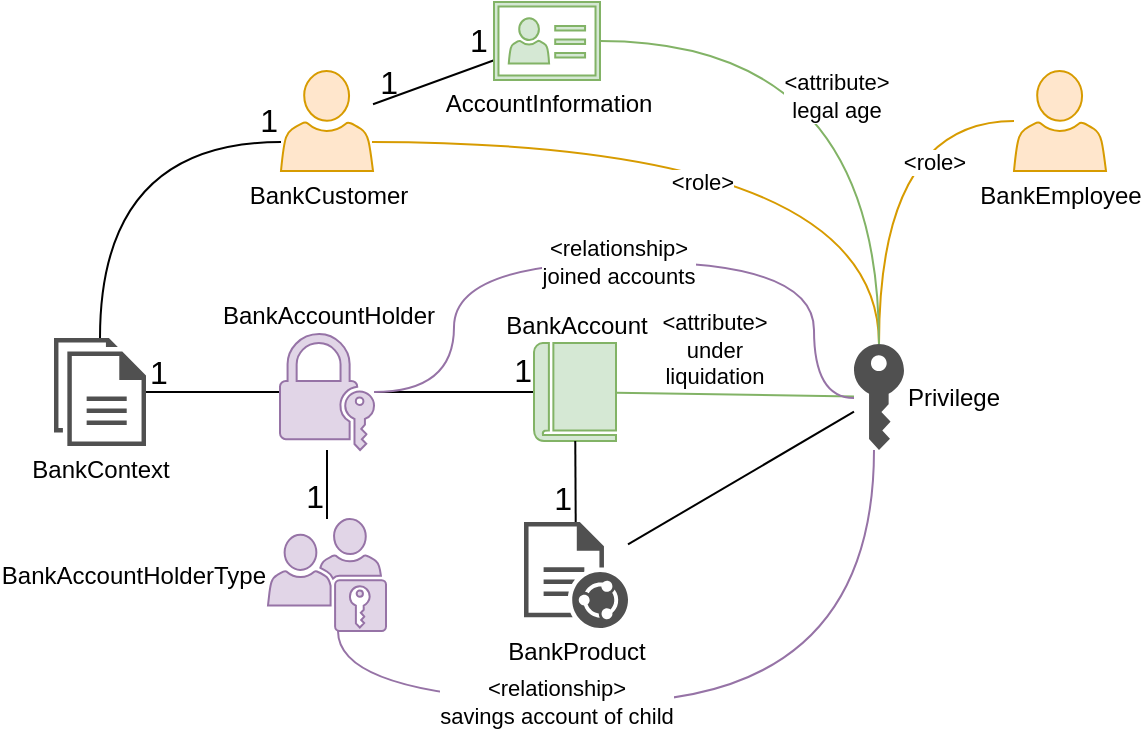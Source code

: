 <mxfile version="24.6.4" type="device">
  <diagram name="Page-1" id="b520641d-4fe3-3701-9064-5fc419738815">
    <mxGraphModel dx="599" dy="965" grid="1" gridSize="10" guides="1" tooltips="0" connect="1" arrows="1" fold="1" page="1" pageScale="1" pageWidth="1100" pageHeight="850" background="none" math="1" shadow="0">
      <root>
        <mxCell id="0" />
        <mxCell id="1" parent="0" />
        <mxCell id="xqFDO-GilH0IYdXBh0oD-54" value="" style="endArrow=none;html=1;rounded=0;edgeStyle=orthogonalEdgeStyle;curved=1;fillColor=#e1d5e7;strokeColor=#9673a6;" parent="1" source="xqFDO-GilH0IYdXBh0oD-59" target="xqFDO-GilH0IYdXBh0oD-60" edge="1">
          <mxGeometry relative="1" as="geometry">
            <mxPoint x="261.524" y="578.0" as="sourcePoint" />
            <mxPoint x="595" y="543.5" as="targetPoint" />
            <Array as="points">
              <mxPoint x="262" y="550" />
              <mxPoint x="530" y="550" />
            </Array>
          </mxGeometry>
        </mxCell>
        <mxCell id="xqFDO-GilH0IYdXBh0oD-73" value="&amp;lt;relationship&amp;gt;&lt;br&gt;savings account of child" style="edgeLabel;html=1;align=center;verticalAlign=middle;resizable=0;points=[];" parent="xqFDO-GilH0IYdXBh0oD-54" vertex="1" connectable="0">
          <mxGeometry x="-0.529" y="4" relative="1" as="geometry">
            <mxPoint x="43" y="4" as="offset" />
          </mxGeometry>
        </mxCell>
        <mxCell id="xqFDO-GilH0IYdXBh0oD-2" value="BankContext" style="sketch=0;pointerEvents=1;shadow=0;dashed=0;html=1;labelPosition=center;verticalLabelPosition=bottom;verticalAlign=top;outlineConnect=0;align=center;shape=mxgraph.office.concepts.documents;spacing=0;strokeColor=none;fillColor=#505050;" parent="1" vertex="1">
          <mxGeometry x="120" y="368" width="46" height="54" as="geometry" />
        </mxCell>
        <mxCell id="xqFDO-GilH0IYdXBh0oD-21" value="" style="endArrow=none;html=1;rounded=0;edgeStyle=orthogonalEdgeStyle;curved=1;" parent="1" source="xqFDO-GilH0IYdXBh0oD-2" target="xqFDO-GilH0IYdXBh0oD-45" edge="1">
          <mxGeometry relative="1" as="geometry">
            <mxPoint x="229.5" y="286.5" as="sourcePoint" />
            <mxPoint x="227" y="223.12" as="targetPoint" />
            <Array as="points">
              <mxPoint x="143" y="270" />
            </Array>
          </mxGeometry>
        </mxCell>
        <mxCell id="xqFDO-GilH0IYdXBh0oD-23" value="1" style="resizable=0;html=1;whiteSpace=wrap;align=right;verticalAlign=bottom;fontSize=16;" parent="xqFDO-GilH0IYdXBh0oD-21" connectable="0" vertex="1">
          <mxGeometry x="1" relative="1" as="geometry" />
        </mxCell>
        <mxCell id="xqFDO-GilH0IYdXBh0oD-27" value="" style="endArrow=none;html=1;rounded=0;" parent="1" source="xqFDO-GilH0IYdXBh0oD-43" target="xqFDO-GilH0IYdXBh0oD-45" edge="1">
          <mxGeometry relative="1" as="geometry">
            <mxPoint x="374" y="211" as="sourcePoint" />
            <mxPoint x="286" y="205" as="targetPoint" />
          </mxGeometry>
        </mxCell>
        <mxCell id="xqFDO-GilH0IYdXBh0oD-28" value="1" style="resizable=0;html=1;whiteSpace=wrap;align=left;verticalAlign=bottom;fontSize=16;" parent="xqFDO-GilH0IYdXBh0oD-27" connectable="0" vertex="1">
          <mxGeometry x="-1" relative="1" as="geometry">
            <mxPoint x="-14" y="1" as="offset" />
          </mxGeometry>
        </mxCell>
        <mxCell id="xqFDO-GilH0IYdXBh0oD-29" value="1" style="resizable=0;html=1;whiteSpace=wrap;align=right;verticalAlign=bottom;fontSize=16;" parent="xqFDO-GilH0IYdXBh0oD-27" connectable="0" vertex="1">
          <mxGeometry x="1" relative="1" as="geometry">
            <mxPoint x="14" as="offset" />
          </mxGeometry>
        </mxCell>
        <mxCell id="xqFDO-GilH0IYdXBh0oD-30" value="" style="endArrow=none;html=1;rounded=0;" parent="1" source="xqFDO-GilH0IYdXBh0oD-2" target="xqFDO-GilH0IYdXBh0oD-61" edge="1">
          <mxGeometry relative="1" as="geometry">
            <mxPoint x="230" y="300" as="sourcePoint" />
            <mxPoint x="227" y="390.073" as="targetPoint" />
          </mxGeometry>
        </mxCell>
        <mxCell id="xqFDO-GilH0IYdXBh0oD-31" value="1" style="resizable=0;html=1;whiteSpace=wrap;align=left;verticalAlign=bottom;fontSize=16;" parent="xqFDO-GilH0IYdXBh0oD-30" connectable="0" vertex="1">
          <mxGeometry x="-1" relative="1" as="geometry">
            <mxPoint y="1" as="offset" />
          </mxGeometry>
        </mxCell>
        <mxCell id="xqFDO-GilH0IYdXBh0oD-33" value="" style="endArrow=none;html=1;rounded=0;" parent="1" source="xqFDO-GilH0IYdXBh0oD-61" target="xqFDO-GilH0IYdXBh0oD-39" edge="1">
          <mxGeometry relative="1" as="geometry">
            <mxPoint x="286" y="397" as="sourcePoint" />
            <mxPoint x="380" y="368" as="targetPoint" />
          </mxGeometry>
        </mxCell>
        <mxCell id="xqFDO-GilH0IYdXBh0oD-35" value="1" style="resizable=0;html=1;whiteSpace=wrap;align=right;verticalAlign=bottom;fontSize=16;" parent="xqFDO-GilH0IYdXBh0oD-33" connectable="0" vertex="1">
          <mxGeometry x="1" relative="1" as="geometry">
            <mxPoint as="offset" />
          </mxGeometry>
        </mxCell>
        <mxCell id="xqFDO-GilH0IYdXBh0oD-38" value="BankProduct" style="sketch=0;pointerEvents=1;shadow=0;dashed=0;html=1;strokeColor=none;fillColor=#505050;labelPosition=center;verticalLabelPosition=bottom;verticalAlign=top;outlineConnect=0;align=center;shape=mxgraph.office.concepts.document_shared;spacing=0;" parent="1" vertex="1">
          <mxGeometry x="355" y="460" width="52" height="53" as="geometry" />
        </mxCell>
        <mxCell id="xqFDO-GilH0IYdXBh0oD-39" value="BankAccount" style="sketch=0;pointerEvents=1;shadow=0;dashed=0;html=1;strokeColor=#82b366;fillColor=#d5e8d4;labelPosition=center;verticalLabelPosition=top;verticalAlign=bottom;outlineConnect=0;align=center;shape=mxgraph.office.concepts.book_journal;" parent="1" vertex="1">
          <mxGeometry x="360" y="370.5" width="41" height="49" as="geometry" />
        </mxCell>
        <mxCell id="xqFDO-GilH0IYdXBh0oD-40" value="" style="endArrow=none;html=1;rounded=0;" parent="1" source="xqFDO-GilH0IYdXBh0oD-39" target="xqFDO-GilH0IYdXBh0oD-38" edge="1">
          <mxGeometry relative="1" as="geometry">
            <mxPoint x="270" y="460" as="sourcePoint" />
            <mxPoint x="373" y="460" as="targetPoint" />
          </mxGeometry>
        </mxCell>
        <mxCell id="xqFDO-GilH0IYdXBh0oD-42" value="1" style="resizable=0;html=1;whiteSpace=wrap;align=right;verticalAlign=bottom;fontSize=16;" parent="xqFDO-GilH0IYdXBh0oD-40" connectable="0" vertex="1">
          <mxGeometry x="1" relative="1" as="geometry">
            <mxPoint as="offset" />
          </mxGeometry>
        </mxCell>
        <mxCell id="xqFDO-GilH0IYdXBh0oD-43" value="AccountInformation" style="sketch=0;pointerEvents=1;shadow=0;dashed=0;html=1;strokeColor=#82b366;fillColor=#d5e8d4;labelPosition=center;verticalLabelPosition=bottom;verticalAlign=top;outlineConnect=0;align=center;shape=mxgraph.office.concepts.contacts;spacing=0;" parent="1" vertex="1">
          <mxGeometry x="340" y="200" width="53" height="39" as="geometry" />
        </mxCell>
        <mxCell id="xqFDO-GilH0IYdXBh0oD-45" value="BankCustomer" style="sketch=0;pointerEvents=1;shadow=0;dashed=0;html=1;strokeColor=#d79b00;fillColor=#ffe6cc;labelPosition=center;verticalLabelPosition=bottom;verticalAlign=top;outlineConnect=0;align=center;shape=mxgraph.office.users.user;spacing=0;" parent="1" vertex="1">
          <mxGeometry x="233.5" y="234.5" width="46" height="50" as="geometry" />
        </mxCell>
        <mxCell id="xqFDO-GilH0IYdXBh0oD-47" value="" style="endArrow=none;html=1;rounded=0;" parent="1" source="xqFDO-GilH0IYdXBh0oD-61" target="xqFDO-GilH0IYdXBh0oD-59" edge="1">
          <mxGeometry relative="1" as="geometry">
            <mxPoint x="256.5" y="425" as="sourcePoint" />
            <mxPoint x="256.5" y="460" as="targetPoint" />
          </mxGeometry>
        </mxCell>
        <mxCell id="xqFDO-GilH0IYdXBh0oD-48" value="1" style="resizable=0;html=1;whiteSpace=wrap;align=right;verticalAlign=bottom;fontSize=16;" parent="xqFDO-GilH0IYdXBh0oD-47" connectable="0" vertex="1">
          <mxGeometry x="1" relative="1" as="geometry">
            <mxPoint as="offset" />
          </mxGeometry>
        </mxCell>
        <mxCell id="xqFDO-GilH0IYdXBh0oD-50" value="" style="endArrow=none;html=1;rounded=0;fillColor=#d5e8d4;strokeColor=#82b366;" parent="1" source="xqFDO-GilH0IYdXBh0oD-39" target="xqFDO-GilH0IYdXBh0oD-60" edge="1">
          <mxGeometry relative="1" as="geometry">
            <mxPoint x="391" y="432" as="sourcePoint" />
            <mxPoint x="550" y="397" as="targetPoint" />
          </mxGeometry>
        </mxCell>
        <mxCell id="xqFDO-GilH0IYdXBh0oD-72" value="&amp;lt;attribute&amp;gt;&lt;br&gt;under&lt;br&gt;liquidation" style="edgeLabel;html=1;align=center;verticalAlign=bottom;resizable=0;points=[];labelBackgroundColor=default;labelPosition=center;verticalLabelPosition=top;" parent="xqFDO-GilH0IYdXBh0oD-50" vertex="1" connectable="0">
          <mxGeometry x="-0.037" y="1" relative="1" as="geometry">
            <mxPoint x="-9" as="offset" />
          </mxGeometry>
        </mxCell>
        <mxCell id="xqFDO-GilH0IYdXBh0oD-52" value="" style="endArrow=none;html=1;rounded=0;" parent="1" source="xqFDO-GilH0IYdXBh0oD-38" target="xqFDO-GilH0IYdXBh0oD-60" edge="1">
          <mxGeometry relative="1" as="geometry">
            <mxPoint x="411" y="407" as="sourcePoint" />
            <mxPoint x="550" y="406.045" as="targetPoint" />
          </mxGeometry>
        </mxCell>
        <mxCell id="xqFDO-GilH0IYdXBh0oD-55" value="&amp;lt;role&amp;gt;" style="endArrow=none;html=1;rounded=0;edgeStyle=orthogonalEdgeStyle;curved=1;fillColor=#ffe6cc;strokeColor=#d79b00;" parent="1" target="xqFDO-GilH0IYdXBh0oD-60" edge="1">
          <mxGeometry x="-0.064" y="-20" relative="1" as="geometry">
            <mxPoint x="279" y="270" as="sourcePoint" />
            <mxPoint x="550" y="371" as="targetPoint" />
            <mxPoint as="offset" />
          </mxGeometry>
        </mxCell>
        <mxCell id="xqFDO-GilH0IYdXBh0oD-59" value="BankAccountHolderType" style="sketch=0;pointerEvents=1;shadow=0;dashed=0;html=1;strokeColor=#9673a6;fillColor=#e1d5e7;labelPosition=left;verticalLabelPosition=middle;verticalAlign=middle;outlineConnect=0;align=right;shape=mxgraph.office.security.role_group;" parent="1" vertex="1">
          <mxGeometry x="227" y="458.5" width="59" height="56" as="geometry" />
        </mxCell>
        <mxCell id="xqFDO-GilH0IYdXBh0oD-60" value="Privilege" style="sketch=0;pointerEvents=1;shadow=0;dashed=0;html=1;strokeColor=none;fillColor=#505050;labelPosition=right;verticalLabelPosition=middle;verticalAlign=middle;outlineConnect=0;align=left;shape=mxgraph.office.security.key_permissions;" parent="1" vertex="1">
          <mxGeometry x="520" y="371" width="25" height="53" as="geometry" />
        </mxCell>
        <mxCell id="xqFDO-GilH0IYdXBh0oD-61" value="BankAccountHolder" style="sketch=0;pointerEvents=1;shadow=0;dashed=0;html=1;strokeColor=#9673a6;fillColor=#e1d5e7;labelPosition=center;verticalLabelPosition=top;verticalAlign=bottom;outlineConnect=0;align=center;shape=mxgraph.office.security.lock_with_key_security;" parent="1" vertex="1">
          <mxGeometry x="233" y="366" width="47" height="58" as="geometry" />
        </mxCell>
        <mxCell id="xqFDO-GilH0IYdXBh0oD-63" value="&amp;lt;relationship&amp;gt;&lt;br&gt;joined accounts" style="endArrow=none;html=1;rounded=0;edgeStyle=orthogonalEdgeStyle;curved=1;fillColor=#e1d5e7;strokeColor=#9673a6;" parent="1" source="xqFDO-GilH0IYdXBh0oD-61" target="xqFDO-GilH0IYdXBh0oD-60" edge="1">
          <mxGeometry relative="1" as="geometry">
            <mxPoint x="417" y="473" as="sourcePoint" />
            <mxPoint x="480" y="416" as="targetPoint" />
            <Array as="points">
              <mxPoint x="320" y="395" />
              <mxPoint x="320" y="330" />
              <mxPoint x="500" y="330" />
              <mxPoint x="500" y="398" />
            </Array>
          </mxGeometry>
        </mxCell>
        <mxCell id="xqFDO-GilH0IYdXBh0oD-64" value="BankEmployee" style="sketch=0;pointerEvents=1;shadow=0;dashed=0;html=1;strokeColor=#d79b00;fillColor=#ffe6cc;labelPosition=center;verticalLabelPosition=bottom;verticalAlign=top;outlineConnect=0;align=center;shape=mxgraph.office.users.user;spacing=0;" parent="1" vertex="1">
          <mxGeometry x="600" y="234.5" width="46" height="50" as="geometry" />
        </mxCell>
        <mxCell id="xqFDO-GilH0IYdXBh0oD-66" value="&amp;lt;role&amp;gt;" style="endArrow=none;html=1;rounded=0;edgeStyle=orthogonalEdgeStyle;curved=1;fillColor=#ffe6cc;strokeColor=#d79b00;" parent="1" source="xqFDO-GilH0IYdXBh0oD-60" target="xqFDO-GilH0IYdXBh0oD-64" edge="1">
          <mxGeometry x="0.553" y="-20" relative="1" as="geometry">
            <mxPoint x="411" y="405" as="sourcePoint" />
            <mxPoint x="480" y="405" as="targetPoint" />
            <Array as="points">
              <mxPoint x="533" y="380" />
            </Array>
            <mxPoint as="offset" />
          </mxGeometry>
        </mxCell>
        <mxCell id="xqFDO-GilH0IYdXBh0oD-70" value="" style="endArrow=none;html=1;rounded=0;fillColor=#d5e8d4;strokeColor=#82b366;edgeStyle=orthogonalEdgeStyle;curved=1;" parent="1" source="xqFDO-GilH0IYdXBh0oD-43" target="xqFDO-GilH0IYdXBh0oD-60" edge="1">
          <mxGeometry relative="1" as="geometry">
            <mxPoint x="411" y="405" as="sourcePoint" />
            <mxPoint x="480" y="405" as="targetPoint" />
          </mxGeometry>
        </mxCell>
        <mxCell id="xqFDO-GilH0IYdXBh0oD-71" value="&amp;lt;attribute&amp;gt;&lt;br&gt;legal age" style="edgeLabel;html=1;align=center;verticalAlign=middle;resizable=0;points=[];labelBackgroundColor=default;" parent="xqFDO-GilH0IYdXBh0oD-70" vertex="1" connectable="0">
          <mxGeometry x="-0.013" y="-27" relative="1" as="geometry">
            <mxPoint x="5" y="23" as="offset" />
          </mxGeometry>
        </mxCell>
      </root>
    </mxGraphModel>
  </diagram>
</mxfile>
